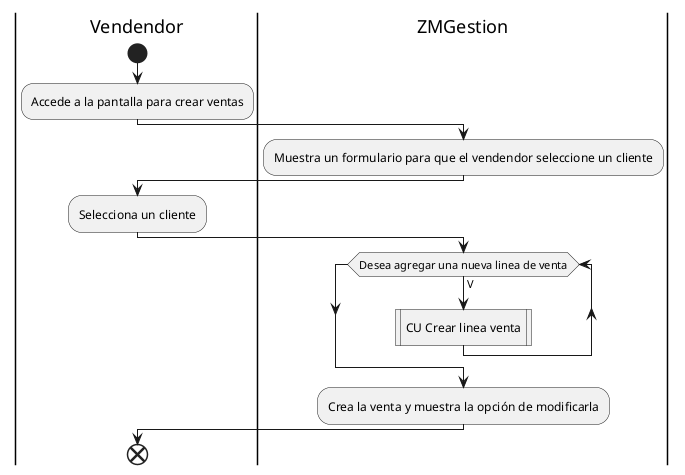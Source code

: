 @startuml crearVenta
|Vendendor|
start
:Accede a la pantalla para crear ventas;
|ZMGestion|
:Muestra un formulario para que el vendendor seleccione un cliente;
|Vendendor|
:Selecciona un cliente;
|ZMGestion|
while(Desea agregar una nueva linea de venta) is (V)
:CU Crear linea venta|
end while
:Crea la venta y muestra la opción de modificarla;
|Vendendor|
end
@enduml